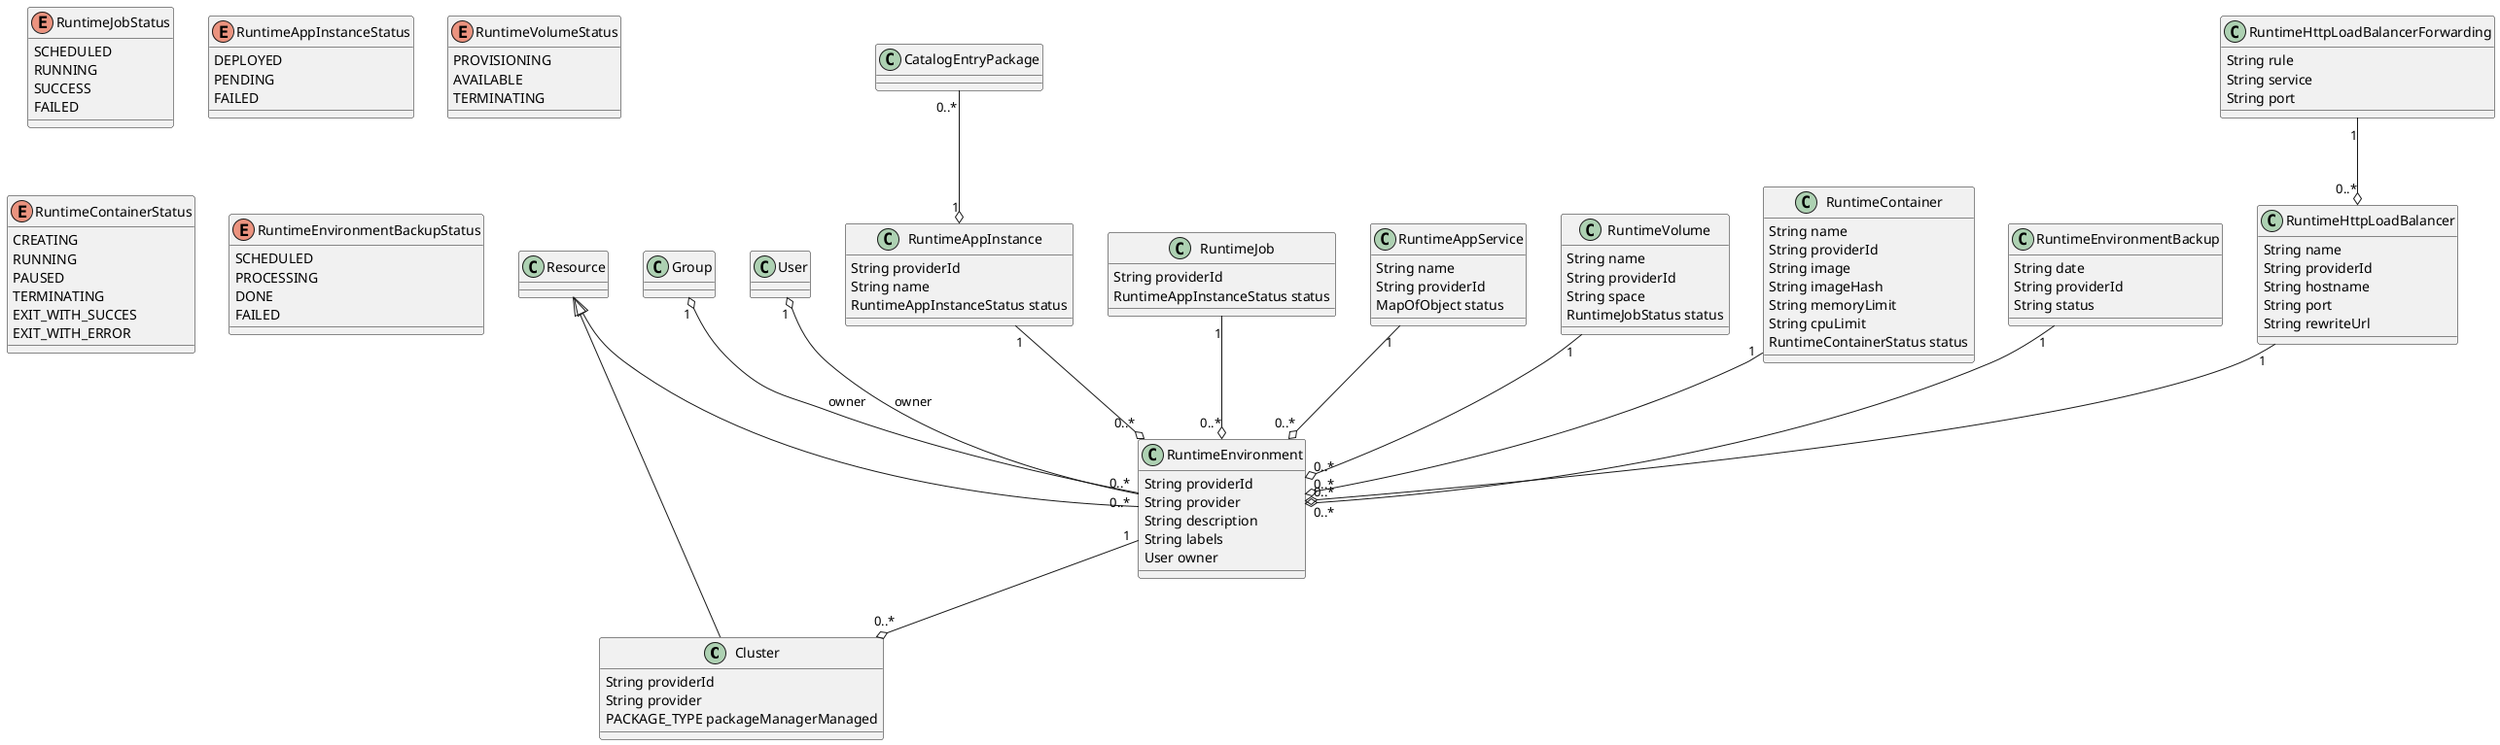 @startuml

class Cluster {
     String providerId
     String provider
     PACKAGE_TYPE packageManagerManaged
}
RuntimeEnvironment  "1" --o "0..*" Cluster
Resource <|-- Cluster

class RuntimeEnvironment {
     String providerId
     String provider
     String description
     String labels
     User owner
}
Resource <|-- RuntimeEnvironment
Group  "1" o-- "0..*" RuntimeEnvironment : owner
User "1" o-- "0..*" RuntimeEnvironment : owner

RuntimeAppInstance  "1" --o "0..*" RuntimeEnvironment
class RuntimeAppInstance {
     String providerId
     String name
     RuntimeAppInstanceStatus status
}

RuntimeJob  "1" --o "0..*" RuntimeEnvironment
class RuntimeJob {
     String providerId
     RuntimeAppInstanceStatus status
}
enum RuntimeJobStatus {
    SCHEDULED
    RUNNING
    SUCCESS
    FAILED
}


enum RuntimeAppInstanceStatus {
    DEPLOYED
    PENDING
    FAILED
}

RuntimeAppService  "1" --o "0..*" RuntimeEnvironment
class RuntimeAppService {
     String name
     String providerId
     MapOfObject status
}

RuntimeVolume  "1" --o "0..*" RuntimeEnvironment
class RuntimeVolume {
     String name
     String providerId
     String space
     RuntimeJobStatus status
}
enum RuntimeVolumeStatus {
    PROVISIONING
    AVAILABLE
    TERMINATING
}

enum RuntimeContainerStatus {
    CREATING
    RUNNING
    PAUSED
    TERMINATING
    EXIT_WITH_SUCCES
    EXIT_WITH_ERROR
}

RuntimeContainer  "1" --o "0..*" RuntimeEnvironment
class RuntimeContainer {
     String name
     String providerId
     String image
     String imageHash
     String memoryLimit
     String cpuLimit
     RuntimeContainerStatus status
}

RuntimeEnvironmentBackup  "1" --o "0..*" RuntimeEnvironment
class RuntimeEnvironmentBackup {
     String date
     String providerId
     String status
}
enum RuntimeEnvironmentBackupStatus {
    SCHEDULED
    PROCESSING
    DONE
    FAILED
}

RuntimeHttpLoadBalancer  "1" --o "0..*" RuntimeEnvironment

class RuntimeHttpLoadBalancer {
     String name
     String providerId
     String hostname
     String port
     String rewriteUrl
}
RuntimeHttpLoadBalancerForwarding  "1" --o "0..*" RuntimeHttpLoadBalancer

class RuntimeHttpLoadBalancerForwarding {
     String rule
     String service
     String port
}

CatalogEntryPackage  "0..*" --o "1" RuntimeAppInstance
@enduml